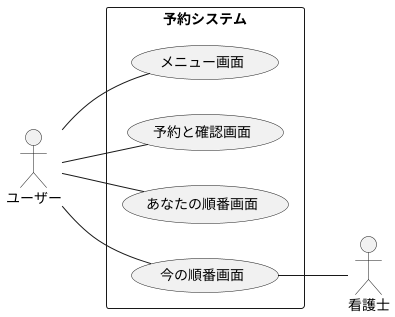 @startuml 演習6-3ユースケース図

left to right direction

actor ユーザー
actor 看護士

rectangle "予約システム" {
  ユーザー -- (メニュー画面)
  ユーザー -- (予約と確認画面) 
  ユーザー -- (あなたの順番画面) 
  ユーザー -- (今の順番画面) 

  (今の順番画面) -- 看護士 
}
@enduml
